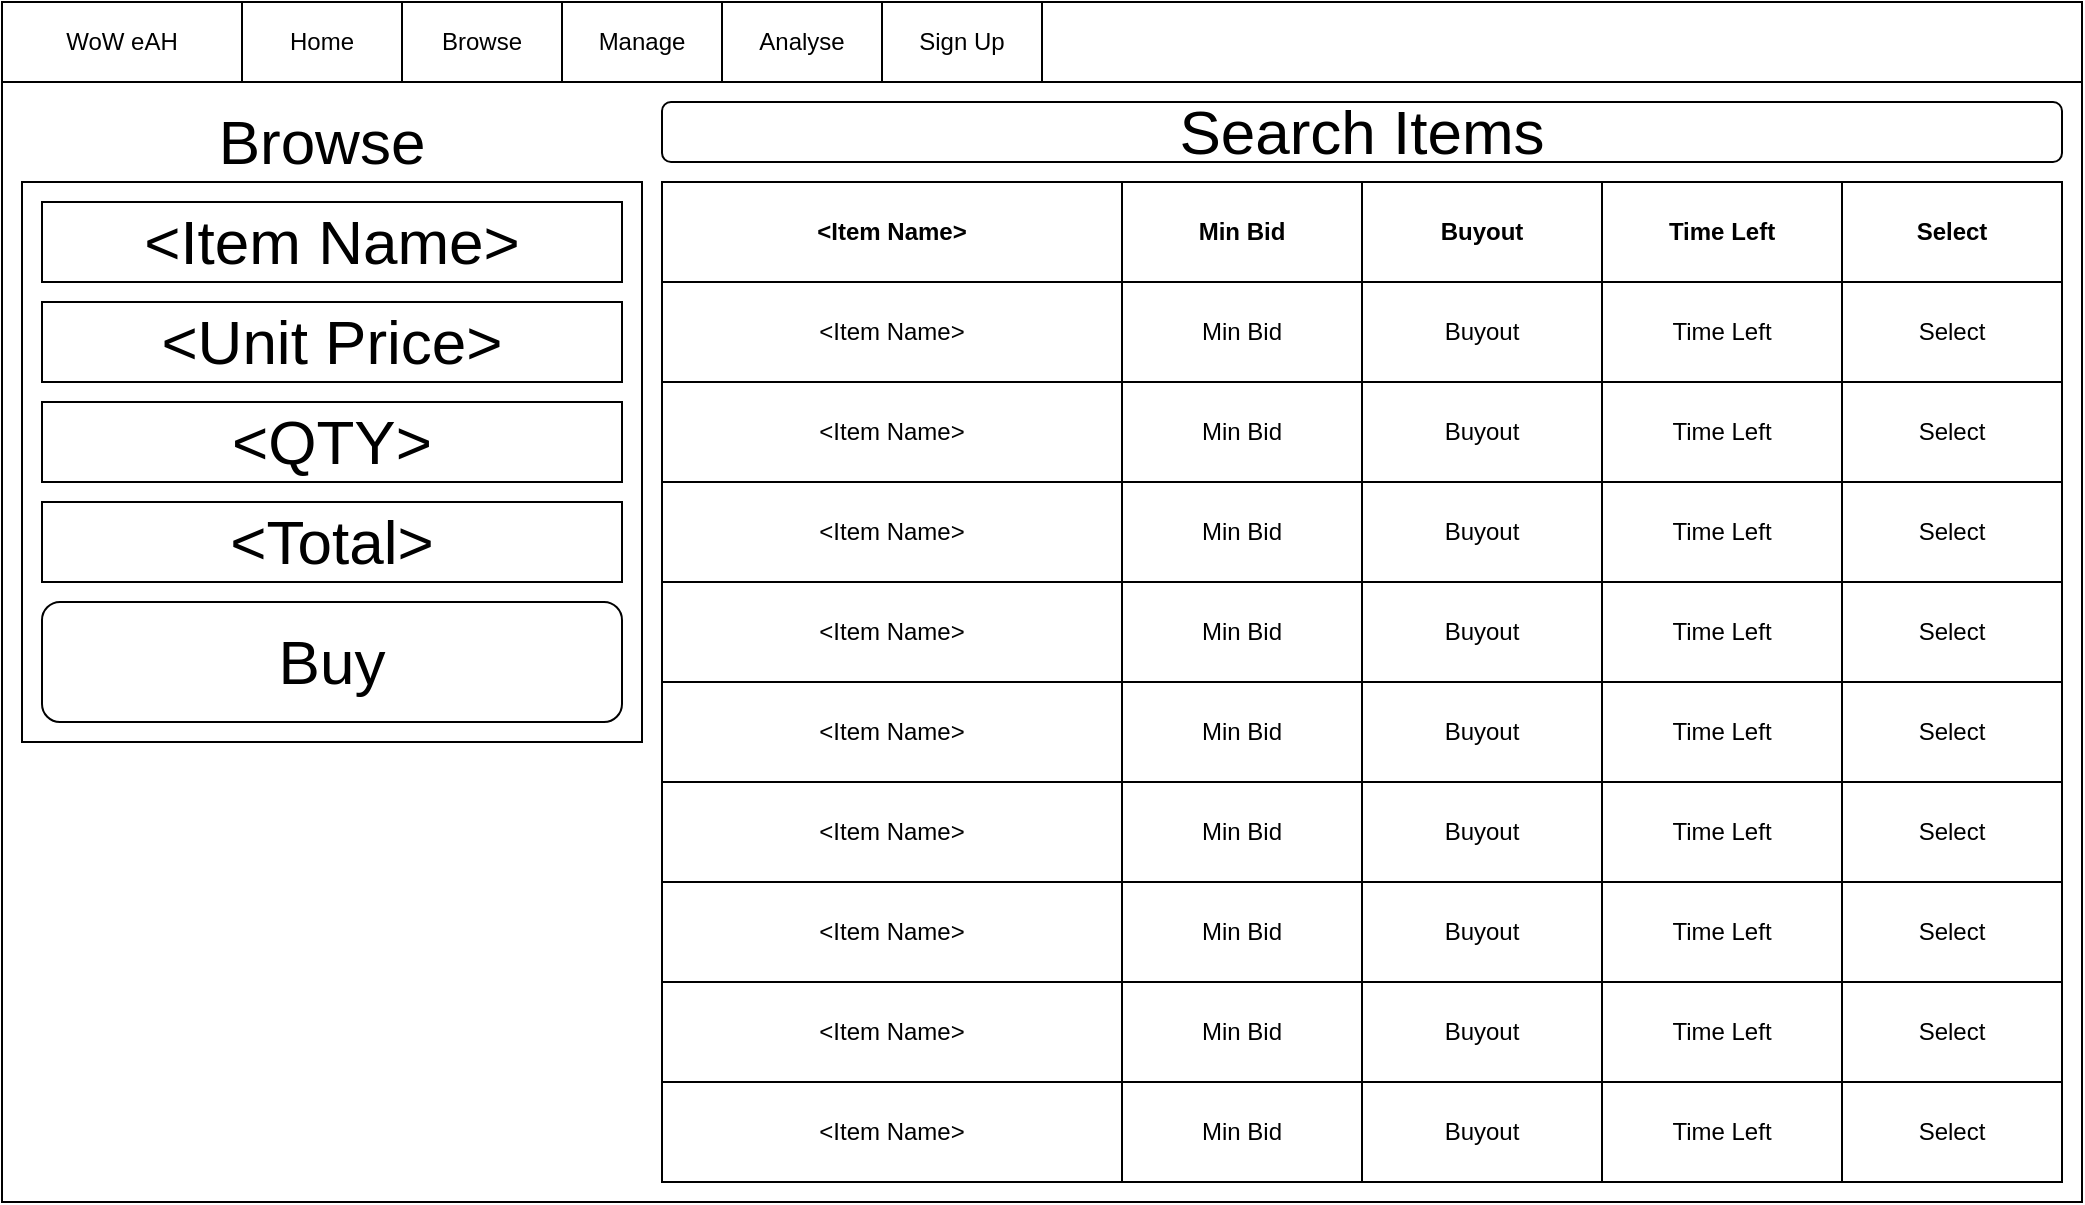 <mxfile version="13.7.9" type="device"><diagram name="Page-1" id="03018318-947c-dd8e-b7a3-06fadd420f32"><mxGraphModel dx="1360" dy="862" grid="1" gridSize="10" guides="1" tooltips="1" connect="1" arrows="1" fold="1" page="1" pageScale="1" pageWidth="1100" pageHeight="850" background="#ffffff" math="0" shadow="0"><root><mxCell id="0"/><mxCell id="1" parent="0"/><mxCell id="x6D41PmBl9Go1Ttk5Drg-1" value="" style="rounded=0;whiteSpace=wrap;html=1;" vertex="1" parent="1"><mxGeometry x="40" y="40" width="1040" height="40" as="geometry"/></mxCell><mxCell id="x6D41PmBl9Go1Ttk5Drg-2" value="WoW eAH" style="rounded=0;whiteSpace=wrap;html=1;" vertex="1" parent="1"><mxGeometry x="40" y="40" width="120" height="40" as="geometry"/></mxCell><mxCell id="x6D41PmBl9Go1Ttk5Drg-3" value="Home" style="rounded=0;whiteSpace=wrap;html=1;" vertex="1" parent="1"><mxGeometry x="160" y="40" width="80" height="40" as="geometry"/></mxCell><mxCell id="x6D41PmBl9Go1Ttk5Drg-4" value="Browse" style="rounded=0;whiteSpace=wrap;html=1;" vertex="1" parent="1"><mxGeometry x="240" y="40" width="80" height="40" as="geometry"/></mxCell><mxCell id="x6D41PmBl9Go1Ttk5Drg-5" value="Manage" style="rounded=0;whiteSpace=wrap;html=1;" vertex="1" parent="1"><mxGeometry x="320" y="40" width="80" height="40" as="geometry"/></mxCell><mxCell id="x6D41PmBl9Go1Ttk5Drg-6" value="Analyse" style="rounded=0;whiteSpace=wrap;html=1;" vertex="1" parent="1"><mxGeometry x="400" y="40" width="80" height="40" as="geometry"/></mxCell><mxCell id="x6D41PmBl9Go1Ttk5Drg-7" value="Sign Up" style="rounded=0;whiteSpace=wrap;html=1;" vertex="1" parent="1"><mxGeometry x="480" y="40" width="80" height="40" as="geometry"/></mxCell><mxCell id="x6D41PmBl9Go1Ttk5Drg-8" value="" style="rounded=0;whiteSpace=wrap;html=1;" vertex="1" parent="1"><mxGeometry x="40" y="80" width="1040" height="560" as="geometry"/></mxCell><mxCell id="x6D41PmBl9Go1Ttk5Drg-121" value="" style="group" vertex="1" connectable="0" parent="1"><mxGeometry x="370" y="130" width="710" height="500" as="geometry"/></mxCell><mxCell id="x6D41PmBl9Go1Ttk5Drg-10" value="" style="rounded=0;whiteSpace=wrap;html=1;" vertex="1" parent="x6D41PmBl9Go1Ttk5Drg-121"><mxGeometry width="700" height="500" as="geometry"/></mxCell><mxCell id="x6D41PmBl9Go1Ttk5Drg-21" value="" style="group" vertex="1" connectable="0" parent="x6D41PmBl9Go1Ttk5Drg-121"><mxGeometry width="710" height="50" as="geometry"/></mxCell><mxCell id="x6D41PmBl9Go1Ttk5Drg-11" value="" style="rounded=0;whiteSpace=wrap;html=1;" vertex="1" parent="x6D41PmBl9Go1Ttk5Drg-21"><mxGeometry width="700" height="50" as="geometry"/></mxCell><mxCell id="x6D41PmBl9Go1Ttk5Drg-12" value="&amp;lt;Item Name&amp;gt;" style="rounded=0;whiteSpace=wrap;html=1;" vertex="1" parent="x6D41PmBl9Go1Ttk5Drg-21"><mxGeometry width="230" height="50" as="geometry"/></mxCell><mxCell id="x6D41PmBl9Go1Ttk5Drg-13" value="Min Bid" style="rounded=0;whiteSpace=wrap;html=1;" vertex="1" parent="x6D41PmBl9Go1Ttk5Drg-21"><mxGeometry x="230" width="120" height="50" as="geometry"/></mxCell><mxCell id="x6D41PmBl9Go1Ttk5Drg-14" value="Buyout" style="rounded=0;whiteSpace=wrap;html=1;fontStyle=1" vertex="1" parent="x6D41PmBl9Go1Ttk5Drg-21"><mxGeometry x="350" width="120" height="50" as="geometry"/></mxCell><mxCell id="x6D41PmBl9Go1Ttk5Drg-15" value="Time Left" style="rounded=0;whiteSpace=wrap;html=1;fontStyle=1" vertex="1" parent="x6D41PmBl9Go1Ttk5Drg-21"><mxGeometry x="470" width="120" height="50" as="geometry"/></mxCell><mxCell id="x6D41PmBl9Go1Ttk5Drg-16" value="Select" style="rounded=0;whiteSpace=wrap;html=1;fontStyle=1" vertex="1" parent="x6D41PmBl9Go1Ttk5Drg-21"><mxGeometry x="590" width="110" height="50" as="geometry"/></mxCell><mxCell id="x6D41PmBl9Go1Ttk5Drg-17" value="&amp;lt;Item Name&amp;gt;" style="rounded=0;whiteSpace=wrap;html=1;" vertex="1" parent="x6D41PmBl9Go1Ttk5Drg-21"><mxGeometry width="230" height="50" as="geometry"/></mxCell><mxCell id="x6D41PmBl9Go1Ttk5Drg-18" value="Min Bid" style="rounded=0;whiteSpace=wrap;html=1;" vertex="1" parent="x6D41PmBl9Go1Ttk5Drg-21"><mxGeometry x="230" width="120" height="50" as="geometry"/></mxCell><mxCell id="x6D41PmBl9Go1Ttk5Drg-19" value="&amp;lt;Item Name&amp;gt;" style="rounded=0;whiteSpace=wrap;html=1;fontStyle=1" vertex="1" parent="x6D41PmBl9Go1Ttk5Drg-21"><mxGeometry width="230" height="50" as="geometry"/></mxCell><mxCell id="x6D41PmBl9Go1Ttk5Drg-20" value="Min Bid" style="rounded=0;whiteSpace=wrap;html=1;fontStyle=1" vertex="1" parent="x6D41PmBl9Go1Ttk5Drg-21"><mxGeometry x="230" width="120" height="50" as="geometry"/></mxCell><mxCell id="x6D41PmBl9Go1Ttk5Drg-22" value="" style="group" vertex="1" connectable="0" parent="x6D41PmBl9Go1Ttk5Drg-121"><mxGeometry y="50" width="710" height="50" as="geometry"/></mxCell><mxCell id="x6D41PmBl9Go1Ttk5Drg-23" value="" style="rounded=0;whiteSpace=wrap;html=1;" vertex="1" parent="x6D41PmBl9Go1Ttk5Drg-22"><mxGeometry width="700" height="50" as="geometry"/></mxCell><mxCell id="x6D41PmBl9Go1Ttk5Drg-24" value="&amp;lt;Item Name&amp;gt;" style="rounded=0;whiteSpace=wrap;html=1;" vertex="1" parent="x6D41PmBl9Go1Ttk5Drg-22"><mxGeometry width="230" height="50" as="geometry"/></mxCell><mxCell id="x6D41PmBl9Go1Ttk5Drg-25" value="Min Bid" style="rounded=0;whiteSpace=wrap;html=1;" vertex="1" parent="x6D41PmBl9Go1Ttk5Drg-22"><mxGeometry x="230" width="120" height="50" as="geometry"/></mxCell><mxCell id="x6D41PmBl9Go1Ttk5Drg-26" value="Buyout" style="rounded=0;whiteSpace=wrap;html=1;" vertex="1" parent="x6D41PmBl9Go1Ttk5Drg-22"><mxGeometry x="350" width="120" height="50" as="geometry"/></mxCell><mxCell id="x6D41PmBl9Go1Ttk5Drg-27" value="Time Left" style="rounded=0;whiteSpace=wrap;html=1;" vertex="1" parent="x6D41PmBl9Go1Ttk5Drg-22"><mxGeometry x="470" width="120" height="50" as="geometry"/></mxCell><mxCell id="x6D41PmBl9Go1Ttk5Drg-28" value="Select" style="rounded=0;whiteSpace=wrap;html=1;" vertex="1" parent="x6D41PmBl9Go1Ttk5Drg-22"><mxGeometry x="590" width="110" height="50" as="geometry"/></mxCell><mxCell id="x6D41PmBl9Go1Ttk5Drg-29" value="&amp;lt;Item Name&amp;gt;" style="rounded=0;whiteSpace=wrap;html=1;" vertex="1" parent="x6D41PmBl9Go1Ttk5Drg-22"><mxGeometry width="230" height="50" as="geometry"/></mxCell><mxCell id="x6D41PmBl9Go1Ttk5Drg-30" value="Min Bid" style="rounded=0;whiteSpace=wrap;html=1;" vertex="1" parent="x6D41PmBl9Go1Ttk5Drg-22"><mxGeometry x="230" width="120" height="50" as="geometry"/></mxCell><mxCell id="x6D41PmBl9Go1Ttk5Drg-31" value="&amp;lt;Item Name&amp;gt;" style="rounded=0;whiteSpace=wrap;html=1;" vertex="1" parent="x6D41PmBl9Go1Ttk5Drg-22"><mxGeometry width="230" height="50" as="geometry"/></mxCell><mxCell id="x6D41PmBl9Go1Ttk5Drg-32" value="Min Bid" style="rounded=0;whiteSpace=wrap;html=1;" vertex="1" parent="x6D41PmBl9Go1Ttk5Drg-22"><mxGeometry x="230" width="120" height="50" as="geometry"/></mxCell><mxCell id="x6D41PmBl9Go1Ttk5Drg-33" value="" style="group" vertex="1" connectable="0" parent="x6D41PmBl9Go1Ttk5Drg-121"><mxGeometry y="100" width="710" height="50" as="geometry"/></mxCell><mxCell id="x6D41PmBl9Go1Ttk5Drg-34" value="" style="rounded=0;whiteSpace=wrap;html=1;" vertex="1" parent="x6D41PmBl9Go1Ttk5Drg-33"><mxGeometry width="700" height="50" as="geometry"/></mxCell><mxCell id="x6D41PmBl9Go1Ttk5Drg-35" value="&amp;lt;Item Name&amp;gt;" style="rounded=0;whiteSpace=wrap;html=1;" vertex="1" parent="x6D41PmBl9Go1Ttk5Drg-33"><mxGeometry width="230" height="50" as="geometry"/></mxCell><mxCell id="x6D41PmBl9Go1Ttk5Drg-36" value="Min Bid" style="rounded=0;whiteSpace=wrap;html=1;" vertex="1" parent="x6D41PmBl9Go1Ttk5Drg-33"><mxGeometry x="230" width="120" height="50" as="geometry"/></mxCell><mxCell id="x6D41PmBl9Go1Ttk5Drg-37" value="Buyout" style="rounded=0;whiteSpace=wrap;html=1;" vertex="1" parent="x6D41PmBl9Go1Ttk5Drg-33"><mxGeometry x="350" width="120" height="50" as="geometry"/></mxCell><mxCell id="x6D41PmBl9Go1Ttk5Drg-38" value="Time Left" style="rounded=0;whiteSpace=wrap;html=1;" vertex="1" parent="x6D41PmBl9Go1Ttk5Drg-33"><mxGeometry x="470" width="120" height="50" as="geometry"/></mxCell><mxCell id="x6D41PmBl9Go1Ttk5Drg-39" value="Select" style="rounded=0;whiteSpace=wrap;html=1;" vertex="1" parent="x6D41PmBl9Go1Ttk5Drg-33"><mxGeometry x="590" width="110" height="50" as="geometry"/></mxCell><mxCell id="x6D41PmBl9Go1Ttk5Drg-40" value="&amp;lt;Item Name&amp;gt;" style="rounded=0;whiteSpace=wrap;html=1;" vertex="1" parent="x6D41PmBl9Go1Ttk5Drg-33"><mxGeometry width="230" height="50" as="geometry"/></mxCell><mxCell id="x6D41PmBl9Go1Ttk5Drg-41" value="Min Bid" style="rounded=0;whiteSpace=wrap;html=1;" vertex="1" parent="x6D41PmBl9Go1Ttk5Drg-33"><mxGeometry x="230" width="120" height="50" as="geometry"/></mxCell><mxCell id="x6D41PmBl9Go1Ttk5Drg-42" value="&amp;lt;Item Name&amp;gt;" style="rounded=0;whiteSpace=wrap;html=1;" vertex="1" parent="x6D41PmBl9Go1Ttk5Drg-33"><mxGeometry width="230" height="50" as="geometry"/></mxCell><mxCell id="x6D41PmBl9Go1Ttk5Drg-43" value="Min Bid" style="rounded=0;whiteSpace=wrap;html=1;" vertex="1" parent="x6D41PmBl9Go1Ttk5Drg-33"><mxGeometry x="230" width="120" height="50" as="geometry"/></mxCell><mxCell id="x6D41PmBl9Go1Ttk5Drg-44" value="" style="group" vertex="1" connectable="0" parent="x6D41PmBl9Go1Ttk5Drg-121"><mxGeometry y="150" width="710" height="50" as="geometry"/></mxCell><mxCell id="x6D41PmBl9Go1Ttk5Drg-45" value="" style="rounded=0;whiteSpace=wrap;html=1;" vertex="1" parent="x6D41PmBl9Go1Ttk5Drg-44"><mxGeometry width="700" height="50" as="geometry"/></mxCell><mxCell id="x6D41PmBl9Go1Ttk5Drg-46" value="&amp;lt;Item Name&amp;gt;" style="rounded=0;whiteSpace=wrap;html=1;" vertex="1" parent="x6D41PmBl9Go1Ttk5Drg-44"><mxGeometry width="230" height="50" as="geometry"/></mxCell><mxCell id="x6D41PmBl9Go1Ttk5Drg-47" value="Min Bid" style="rounded=0;whiteSpace=wrap;html=1;" vertex="1" parent="x6D41PmBl9Go1Ttk5Drg-44"><mxGeometry x="230" width="120" height="50" as="geometry"/></mxCell><mxCell id="x6D41PmBl9Go1Ttk5Drg-48" value="Buyout" style="rounded=0;whiteSpace=wrap;html=1;" vertex="1" parent="x6D41PmBl9Go1Ttk5Drg-44"><mxGeometry x="350" width="120" height="50" as="geometry"/></mxCell><mxCell id="x6D41PmBl9Go1Ttk5Drg-49" value="Time Left" style="rounded=0;whiteSpace=wrap;html=1;" vertex="1" parent="x6D41PmBl9Go1Ttk5Drg-44"><mxGeometry x="470" width="120" height="50" as="geometry"/></mxCell><mxCell id="x6D41PmBl9Go1Ttk5Drg-50" value="Select" style="rounded=0;whiteSpace=wrap;html=1;" vertex="1" parent="x6D41PmBl9Go1Ttk5Drg-44"><mxGeometry x="590" width="110" height="50" as="geometry"/></mxCell><mxCell id="x6D41PmBl9Go1Ttk5Drg-51" value="&amp;lt;Item Name&amp;gt;" style="rounded=0;whiteSpace=wrap;html=1;" vertex="1" parent="x6D41PmBl9Go1Ttk5Drg-44"><mxGeometry width="230" height="50" as="geometry"/></mxCell><mxCell id="x6D41PmBl9Go1Ttk5Drg-52" value="Min Bid" style="rounded=0;whiteSpace=wrap;html=1;" vertex="1" parent="x6D41PmBl9Go1Ttk5Drg-44"><mxGeometry x="230" width="120" height="50" as="geometry"/></mxCell><mxCell id="x6D41PmBl9Go1Ttk5Drg-53" value="&amp;lt;Item Name&amp;gt;" style="rounded=0;whiteSpace=wrap;html=1;" vertex="1" parent="x6D41PmBl9Go1Ttk5Drg-44"><mxGeometry width="230" height="50" as="geometry"/></mxCell><mxCell id="x6D41PmBl9Go1Ttk5Drg-54" value="Min Bid" style="rounded=0;whiteSpace=wrap;html=1;" vertex="1" parent="x6D41PmBl9Go1Ttk5Drg-44"><mxGeometry x="230" width="120" height="50" as="geometry"/></mxCell><mxCell id="x6D41PmBl9Go1Ttk5Drg-55" value="" style="group" vertex="1" connectable="0" parent="x6D41PmBl9Go1Ttk5Drg-121"><mxGeometry y="200" width="710" height="50" as="geometry"/></mxCell><mxCell id="x6D41PmBl9Go1Ttk5Drg-56" value="" style="rounded=0;whiteSpace=wrap;html=1;" vertex="1" parent="x6D41PmBl9Go1Ttk5Drg-55"><mxGeometry width="700" height="50" as="geometry"/></mxCell><mxCell id="x6D41PmBl9Go1Ttk5Drg-57" value="&amp;lt;Item Name&amp;gt;" style="rounded=0;whiteSpace=wrap;html=1;" vertex="1" parent="x6D41PmBl9Go1Ttk5Drg-55"><mxGeometry width="230" height="50" as="geometry"/></mxCell><mxCell id="x6D41PmBl9Go1Ttk5Drg-58" value="Min Bid" style="rounded=0;whiteSpace=wrap;html=1;" vertex="1" parent="x6D41PmBl9Go1Ttk5Drg-55"><mxGeometry x="230" width="120" height="50" as="geometry"/></mxCell><mxCell id="x6D41PmBl9Go1Ttk5Drg-59" value="Buyout" style="rounded=0;whiteSpace=wrap;html=1;" vertex="1" parent="x6D41PmBl9Go1Ttk5Drg-55"><mxGeometry x="350" width="120" height="50" as="geometry"/></mxCell><mxCell id="x6D41PmBl9Go1Ttk5Drg-60" value="Time Left" style="rounded=0;whiteSpace=wrap;html=1;" vertex="1" parent="x6D41PmBl9Go1Ttk5Drg-55"><mxGeometry x="470" width="120" height="50" as="geometry"/></mxCell><mxCell id="x6D41PmBl9Go1Ttk5Drg-61" value="Select" style="rounded=0;whiteSpace=wrap;html=1;" vertex="1" parent="x6D41PmBl9Go1Ttk5Drg-55"><mxGeometry x="590" width="110" height="50" as="geometry"/></mxCell><mxCell id="x6D41PmBl9Go1Ttk5Drg-62" value="&amp;lt;Item Name&amp;gt;" style="rounded=0;whiteSpace=wrap;html=1;" vertex="1" parent="x6D41PmBl9Go1Ttk5Drg-55"><mxGeometry width="230" height="50" as="geometry"/></mxCell><mxCell id="x6D41PmBl9Go1Ttk5Drg-63" value="Min Bid" style="rounded=0;whiteSpace=wrap;html=1;" vertex="1" parent="x6D41PmBl9Go1Ttk5Drg-55"><mxGeometry x="230" width="120" height="50" as="geometry"/></mxCell><mxCell id="x6D41PmBl9Go1Ttk5Drg-64" value="&amp;lt;Item Name&amp;gt;" style="rounded=0;whiteSpace=wrap;html=1;" vertex="1" parent="x6D41PmBl9Go1Ttk5Drg-55"><mxGeometry width="230" height="50" as="geometry"/></mxCell><mxCell id="x6D41PmBl9Go1Ttk5Drg-65" value="Min Bid" style="rounded=0;whiteSpace=wrap;html=1;" vertex="1" parent="x6D41PmBl9Go1Ttk5Drg-55"><mxGeometry x="230" width="120" height="50" as="geometry"/></mxCell><mxCell id="x6D41PmBl9Go1Ttk5Drg-66" value="" style="group" vertex="1" connectable="0" parent="x6D41PmBl9Go1Ttk5Drg-121"><mxGeometry y="250" width="710" height="50" as="geometry"/></mxCell><mxCell id="x6D41PmBl9Go1Ttk5Drg-67" value="" style="rounded=0;whiteSpace=wrap;html=1;" vertex="1" parent="x6D41PmBl9Go1Ttk5Drg-66"><mxGeometry width="700" height="50" as="geometry"/></mxCell><mxCell id="x6D41PmBl9Go1Ttk5Drg-68" value="&amp;lt;Item Name&amp;gt;" style="rounded=0;whiteSpace=wrap;html=1;" vertex="1" parent="x6D41PmBl9Go1Ttk5Drg-66"><mxGeometry width="230" height="50" as="geometry"/></mxCell><mxCell id="x6D41PmBl9Go1Ttk5Drg-69" value="Min Bid" style="rounded=0;whiteSpace=wrap;html=1;" vertex="1" parent="x6D41PmBl9Go1Ttk5Drg-66"><mxGeometry x="230" width="120" height="50" as="geometry"/></mxCell><mxCell id="x6D41PmBl9Go1Ttk5Drg-70" value="Buyout" style="rounded=0;whiteSpace=wrap;html=1;" vertex="1" parent="x6D41PmBl9Go1Ttk5Drg-66"><mxGeometry x="350" width="120" height="50" as="geometry"/></mxCell><mxCell id="x6D41PmBl9Go1Ttk5Drg-71" value="Time Left" style="rounded=0;whiteSpace=wrap;html=1;" vertex="1" parent="x6D41PmBl9Go1Ttk5Drg-66"><mxGeometry x="470" width="120" height="50" as="geometry"/></mxCell><mxCell id="x6D41PmBl9Go1Ttk5Drg-72" value="Select" style="rounded=0;whiteSpace=wrap;html=1;" vertex="1" parent="x6D41PmBl9Go1Ttk5Drg-66"><mxGeometry x="590" width="110" height="50" as="geometry"/></mxCell><mxCell id="x6D41PmBl9Go1Ttk5Drg-73" value="&amp;lt;Item Name&amp;gt;" style="rounded=0;whiteSpace=wrap;html=1;" vertex="1" parent="x6D41PmBl9Go1Ttk5Drg-66"><mxGeometry width="230" height="50" as="geometry"/></mxCell><mxCell id="x6D41PmBl9Go1Ttk5Drg-74" value="Min Bid" style="rounded=0;whiteSpace=wrap;html=1;" vertex="1" parent="x6D41PmBl9Go1Ttk5Drg-66"><mxGeometry x="230" width="120" height="50" as="geometry"/></mxCell><mxCell id="x6D41PmBl9Go1Ttk5Drg-75" value="&amp;lt;Item Name&amp;gt;" style="rounded=0;whiteSpace=wrap;html=1;" vertex="1" parent="x6D41PmBl9Go1Ttk5Drg-66"><mxGeometry width="230" height="50" as="geometry"/></mxCell><mxCell id="x6D41PmBl9Go1Ttk5Drg-76" value="Min Bid" style="rounded=0;whiteSpace=wrap;html=1;" vertex="1" parent="x6D41PmBl9Go1Ttk5Drg-66"><mxGeometry x="230" width="120" height="50" as="geometry"/></mxCell><mxCell id="x6D41PmBl9Go1Ttk5Drg-77" value="" style="group" vertex="1" connectable="0" parent="x6D41PmBl9Go1Ttk5Drg-121"><mxGeometry y="300" width="710" height="50" as="geometry"/></mxCell><mxCell id="x6D41PmBl9Go1Ttk5Drg-78" value="" style="rounded=0;whiteSpace=wrap;html=1;" vertex="1" parent="x6D41PmBl9Go1Ttk5Drg-77"><mxGeometry width="700" height="50" as="geometry"/></mxCell><mxCell id="x6D41PmBl9Go1Ttk5Drg-79" value="&amp;lt;Item Name&amp;gt;" style="rounded=0;whiteSpace=wrap;html=1;" vertex="1" parent="x6D41PmBl9Go1Ttk5Drg-77"><mxGeometry width="230" height="50" as="geometry"/></mxCell><mxCell id="x6D41PmBl9Go1Ttk5Drg-80" value="Min Bid" style="rounded=0;whiteSpace=wrap;html=1;" vertex="1" parent="x6D41PmBl9Go1Ttk5Drg-77"><mxGeometry x="230" width="120" height="50" as="geometry"/></mxCell><mxCell id="x6D41PmBl9Go1Ttk5Drg-81" value="Buyout" style="rounded=0;whiteSpace=wrap;html=1;" vertex="1" parent="x6D41PmBl9Go1Ttk5Drg-77"><mxGeometry x="350" width="120" height="50" as="geometry"/></mxCell><mxCell id="x6D41PmBl9Go1Ttk5Drg-82" value="Time Left" style="rounded=0;whiteSpace=wrap;html=1;" vertex="1" parent="x6D41PmBl9Go1Ttk5Drg-77"><mxGeometry x="470" width="120" height="50" as="geometry"/></mxCell><mxCell id="x6D41PmBl9Go1Ttk5Drg-83" value="Select" style="rounded=0;whiteSpace=wrap;html=1;" vertex="1" parent="x6D41PmBl9Go1Ttk5Drg-77"><mxGeometry x="590" width="110" height="50" as="geometry"/></mxCell><mxCell id="x6D41PmBl9Go1Ttk5Drg-84" value="&amp;lt;Item Name&amp;gt;" style="rounded=0;whiteSpace=wrap;html=1;" vertex="1" parent="x6D41PmBl9Go1Ttk5Drg-77"><mxGeometry width="230" height="50" as="geometry"/></mxCell><mxCell id="x6D41PmBl9Go1Ttk5Drg-85" value="Min Bid" style="rounded=0;whiteSpace=wrap;html=1;" vertex="1" parent="x6D41PmBl9Go1Ttk5Drg-77"><mxGeometry x="230" width="120" height="50" as="geometry"/></mxCell><mxCell id="x6D41PmBl9Go1Ttk5Drg-86" value="&amp;lt;Item Name&amp;gt;" style="rounded=0;whiteSpace=wrap;html=1;" vertex="1" parent="x6D41PmBl9Go1Ttk5Drg-77"><mxGeometry width="230" height="50" as="geometry"/></mxCell><mxCell id="x6D41PmBl9Go1Ttk5Drg-87" value="Min Bid" style="rounded=0;whiteSpace=wrap;html=1;" vertex="1" parent="x6D41PmBl9Go1Ttk5Drg-77"><mxGeometry x="230" width="120" height="50" as="geometry"/></mxCell><mxCell id="x6D41PmBl9Go1Ttk5Drg-88" value="" style="group" vertex="1" connectable="0" parent="x6D41PmBl9Go1Ttk5Drg-121"><mxGeometry y="350" width="710" height="50" as="geometry"/></mxCell><mxCell id="x6D41PmBl9Go1Ttk5Drg-89" value="" style="rounded=0;whiteSpace=wrap;html=1;" vertex="1" parent="x6D41PmBl9Go1Ttk5Drg-88"><mxGeometry width="700" height="50" as="geometry"/></mxCell><mxCell id="x6D41PmBl9Go1Ttk5Drg-90" value="&amp;lt;Item Name&amp;gt;" style="rounded=0;whiteSpace=wrap;html=1;" vertex="1" parent="x6D41PmBl9Go1Ttk5Drg-88"><mxGeometry width="230" height="50" as="geometry"/></mxCell><mxCell id="x6D41PmBl9Go1Ttk5Drg-91" value="Min Bid" style="rounded=0;whiteSpace=wrap;html=1;" vertex="1" parent="x6D41PmBl9Go1Ttk5Drg-88"><mxGeometry x="230" width="120" height="50" as="geometry"/></mxCell><mxCell id="x6D41PmBl9Go1Ttk5Drg-92" value="Buyout" style="rounded=0;whiteSpace=wrap;html=1;" vertex="1" parent="x6D41PmBl9Go1Ttk5Drg-88"><mxGeometry x="350" width="120" height="50" as="geometry"/></mxCell><mxCell id="x6D41PmBl9Go1Ttk5Drg-93" value="Time Left" style="rounded=0;whiteSpace=wrap;html=1;" vertex="1" parent="x6D41PmBl9Go1Ttk5Drg-88"><mxGeometry x="470" width="120" height="50" as="geometry"/></mxCell><mxCell id="x6D41PmBl9Go1Ttk5Drg-94" value="Select" style="rounded=0;whiteSpace=wrap;html=1;" vertex="1" parent="x6D41PmBl9Go1Ttk5Drg-88"><mxGeometry x="590" width="110" height="50" as="geometry"/></mxCell><mxCell id="x6D41PmBl9Go1Ttk5Drg-95" value="&amp;lt;Item Name&amp;gt;" style="rounded=0;whiteSpace=wrap;html=1;" vertex="1" parent="x6D41PmBl9Go1Ttk5Drg-88"><mxGeometry width="230" height="50" as="geometry"/></mxCell><mxCell id="x6D41PmBl9Go1Ttk5Drg-96" value="Min Bid" style="rounded=0;whiteSpace=wrap;html=1;" vertex="1" parent="x6D41PmBl9Go1Ttk5Drg-88"><mxGeometry x="230" width="120" height="50" as="geometry"/></mxCell><mxCell id="x6D41PmBl9Go1Ttk5Drg-97" value="&amp;lt;Item Name&amp;gt;" style="rounded=0;whiteSpace=wrap;html=1;" vertex="1" parent="x6D41PmBl9Go1Ttk5Drg-88"><mxGeometry width="230" height="50" as="geometry"/></mxCell><mxCell id="x6D41PmBl9Go1Ttk5Drg-98" value="Min Bid" style="rounded=0;whiteSpace=wrap;html=1;" vertex="1" parent="x6D41PmBl9Go1Ttk5Drg-88"><mxGeometry x="230" width="120" height="50" as="geometry"/></mxCell><mxCell id="x6D41PmBl9Go1Ttk5Drg-99" value="" style="group" vertex="1" connectable="0" parent="x6D41PmBl9Go1Ttk5Drg-121"><mxGeometry y="400" width="710" height="50" as="geometry"/></mxCell><mxCell id="x6D41PmBl9Go1Ttk5Drg-100" value="" style="rounded=0;whiteSpace=wrap;html=1;" vertex="1" parent="x6D41PmBl9Go1Ttk5Drg-99"><mxGeometry width="700" height="50" as="geometry"/></mxCell><mxCell id="x6D41PmBl9Go1Ttk5Drg-101" value="&amp;lt;Item Name&amp;gt;" style="rounded=0;whiteSpace=wrap;html=1;" vertex="1" parent="x6D41PmBl9Go1Ttk5Drg-99"><mxGeometry width="230" height="50" as="geometry"/></mxCell><mxCell id="x6D41PmBl9Go1Ttk5Drg-102" value="Min Bid" style="rounded=0;whiteSpace=wrap;html=1;" vertex="1" parent="x6D41PmBl9Go1Ttk5Drg-99"><mxGeometry x="230" width="120" height="50" as="geometry"/></mxCell><mxCell id="x6D41PmBl9Go1Ttk5Drg-103" value="Buyout" style="rounded=0;whiteSpace=wrap;html=1;" vertex="1" parent="x6D41PmBl9Go1Ttk5Drg-99"><mxGeometry x="350" width="120" height="50" as="geometry"/></mxCell><mxCell id="x6D41PmBl9Go1Ttk5Drg-104" value="Time Left" style="rounded=0;whiteSpace=wrap;html=1;" vertex="1" parent="x6D41PmBl9Go1Ttk5Drg-99"><mxGeometry x="470" width="120" height="50" as="geometry"/></mxCell><mxCell id="x6D41PmBl9Go1Ttk5Drg-105" value="Select" style="rounded=0;whiteSpace=wrap;html=1;" vertex="1" parent="x6D41PmBl9Go1Ttk5Drg-99"><mxGeometry x="590" width="110" height="50" as="geometry"/></mxCell><mxCell id="x6D41PmBl9Go1Ttk5Drg-106" value="&amp;lt;Item Name&amp;gt;" style="rounded=0;whiteSpace=wrap;html=1;" vertex="1" parent="x6D41PmBl9Go1Ttk5Drg-99"><mxGeometry width="230" height="50" as="geometry"/></mxCell><mxCell id="x6D41PmBl9Go1Ttk5Drg-107" value="Min Bid" style="rounded=0;whiteSpace=wrap;html=1;" vertex="1" parent="x6D41PmBl9Go1Ttk5Drg-99"><mxGeometry x="230" width="120" height="50" as="geometry"/></mxCell><mxCell id="x6D41PmBl9Go1Ttk5Drg-108" value="&amp;lt;Item Name&amp;gt;" style="rounded=0;whiteSpace=wrap;html=1;" vertex="1" parent="x6D41PmBl9Go1Ttk5Drg-99"><mxGeometry width="230" height="50" as="geometry"/></mxCell><mxCell id="x6D41PmBl9Go1Ttk5Drg-109" value="Min Bid" style="rounded=0;whiteSpace=wrap;html=1;" vertex="1" parent="x6D41PmBl9Go1Ttk5Drg-99"><mxGeometry x="230" width="120" height="50" as="geometry"/></mxCell><mxCell id="x6D41PmBl9Go1Ttk5Drg-110" value="" style="group" vertex="1" connectable="0" parent="x6D41PmBl9Go1Ttk5Drg-121"><mxGeometry y="450" width="710" height="50" as="geometry"/></mxCell><mxCell id="x6D41PmBl9Go1Ttk5Drg-111" value="" style="rounded=0;whiteSpace=wrap;html=1;" vertex="1" parent="x6D41PmBl9Go1Ttk5Drg-110"><mxGeometry width="700" height="50" as="geometry"/></mxCell><mxCell id="x6D41PmBl9Go1Ttk5Drg-112" value="&amp;lt;Item Name&amp;gt;" style="rounded=0;whiteSpace=wrap;html=1;" vertex="1" parent="x6D41PmBl9Go1Ttk5Drg-110"><mxGeometry width="230" height="50" as="geometry"/></mxCell><mxCell id="x6D41PmBl9Go1Ttk5Drg-113" value="Min Bid" style="rounded=0;whiteSpace=wrap;html=1;" vertex="1" parent="x6D41PmBl9Go1Ttk5Drg-110"><mxGeometry x="230" width="120" height="50" as="geometry"/></mxCell><mxCell id="x6D41PmBl9Go1Ttk5Drg-114" value="Buyout" style="rounded=0;whiteSpace=wrap;html=1;" vertex="1" parent="x6D41PmBl9Go1Ttk5Drg-110"><mxGeometry x="350" width="120" height="50" as="geometry"/></mxCell><mxCell id="x6D41PmBl9Go1Ttk5Drg-115" value="Time Left" style="rounded=0;whiteSpace=wrap;html=1;" vertex="1" parent="x6D41PmBl9Go1Ttk5Drg-110"><mxGeometry x="470" width="120" height="50" as="geometry"/></mxCell><mxCell id="x6D41PmBl9Go1Ttk5Drg-116" value="Select" style="rounded=0;whiteSpace=wrap;html=1;" vertex="1" parent="x6D41PmBl9Go1Ttk5Drg-110"><mxGeometry x="590" width="110" height="50" as="geometry"/></mxCell><mxCell id="x6D41PmBl9Go1Ttk5Drg-117" value="&amp;lt;Item Name&amp;gt;" style="rounded=0;whiteSpace=wrap;html=1;" vertex="1" parent="x6D41PmBl9Go1Ttk5Drg-110"><mxGeometry width="230" height="50" as="geometry"/></mxCell><mxCell id="x6D41PmBl9Go1Ttk5Drg-118" value="Min Bid" style="rounded=0;whiteSpace=wrap;html=1;" vertex="1" parent="x6D41PmBl9Go1Ttk5Drg-110"><mxGeometry x="230" width="120" height="50" as="geometry"/></mxCell><mxCell id="x6D41PmBl9Go1Ttk5Drg-119" value="&amp;lt;Item Name&amp;gt;" style="rounded=0;whiteSpace=wrap;html=1;" vertex="1" parent="x6D41PmBl9Go1Ttk5Drg-110"><mxGeometry width="230" height="50" as="geometry"/></mxCell><mxCell id="x6D41PmBl9Go1Ttk5Drg-120" value="Min Bid" style="rounded=0;whiteSpace=wrap;html=1;" vertex="1" parent="x6D41PmBl9Go1Ttk5Drg-110"><mxGeometry x="230" width="120" height="50" as="geometry"/></mxCell><mxCell id="x6D41PmBl9Go1Ttk5Drg-122" value="Browse" style="text;html=1;strokeColor=none;fillColor=none;align=center;verticalAlign=middle;whiteSpace=wrap;rounded=0;fontSize=31;" vertex="1" parent="1"><mxGeometry x="180" y="100" width="40" height="20" as="geometry"/></mxCell><mxCell id="x6D41PmBl9Go1Ttk5Drg-123" value="Search Items" style="rounded=1;whiteSpace=wrap;html=1;fontSize=31;" vertex="1" parent="1"><mxGeometry x="370" y="90" width="700" height="30" as="geometry"/></mxCell><mxCell id="x6D41PmBl9Go1Ttk5Drg-129" value="" style="group" vertex="1" connectable="0" parent="1"><mxGeometry x="50" y="130" width="310" height="280" as="geometry"/></mxCell><mxCell id="x6D41PmBl9Go1Ttk5Drg-9" value="" style="rounded=0;whiteSpace=wrap;html=1;" vertex="1" parent="x6D41PmBl9Go1Ttk5Drg-129"><mxGeometry width="310" height="280" as="geometry"/></mxCell><mxCell id="x6D41PmBl9Go1Ttk5Drg-124" value="&amp;lt;Item Name&amp;gt;" style="rounded=0;whiteSpace=wrap;html=1;fontSize=31;" vertex="1" parent="x6D41PmBl9Go1Ttk5Drg-129"><mxGeometry x="10" y="10" width="290" height="40" as="geometry"/></mxCell><mxCell id="x6D41PmBl9Go1Ttk5Drg-125" value="&amp;lt;Unit Price&amp;gt;" style="rounded=0;whiteSpace=wrap;html=1;fontSize=31;" vertex="1" parent="x6D41PmBl9Go1Ttk5Drg-129"><mxGeometry x="10" y="60" width="290" height="40" as="geometry"/></mxCell><mxCell id="x6D41PmBl9Go1Ttk5Drg-126" value="&amp;lt;QTY&amp;gt;" style="rounded=0;whiteSpace=wrap;html=1;fontSize=31;" vertex="1" parent="x6D41PmBl9Go1Ttk5Drg-129"><mxGeometry x="10" y="110" width="290" height="40" as="geometry"/></mxCell><mxCell id="x6D41PmBl9Go1Ttk5Drg-127" value="&amp;lt;Total&amp;gt;" style="rounded=0;whiteSpace=wrap;html=1;fontSize=31;" vertex="1" parent="x6D41PmBl9Go1Ttk5Drg-129"><mxGeometry x="10" y="160" width="290" height="40" as="geometry"/></mxCell><mxCell id="x6D41PmBl9Go1Ttk5Drg-128" value="Buy" style="rounded=1;whiteSpace=wrap;html=1;fontSize=31;" vertex="1" parent="x6D41PmBl9Go1Ttk5Drg-129"><mxGeometry x="10" y="210" width="290" height="60" as="geometry"/></mxCell></root></mxGraphModel></diagram></mxfile>